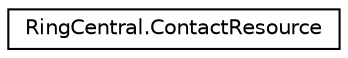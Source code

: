digraph "Graphical Class Hierarchy"
{
 // LATEX_PDF_SIZE
  edge [fontname="Helvetica",fontsize="10",labelfontname="Helvetica",labelfontsize="10"];
  node [fontname="Helvetica",fontsize="10",shape=record];
  rankdir="LR";
  Node0 [label="RingCentral.ContactResource",height=0.2,width=0.4,color="black", fillcolor="white", style="filled",URL="$classRingCentral_1_1ContactResource.html",tooltip=" "];
}
